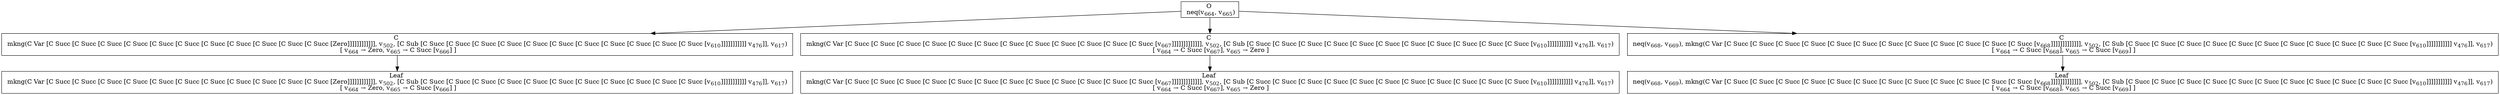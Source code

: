 digraph {
    graph [rankdir=TB
          ,bgcolor=transparent];
    node [shape=box
         ,fillcolor=white
         ,style=filled];
    0 [label=<O <BR/> neq(v<SUB>664</SUB>, v<SUB>665</SUB>)>];
    1 [label=<C <BR/> mkng(C Var [C Succ [C Succ [C Succ [C Succ [C Succ [C Succ [C Succ [C Succ [C Succ [C Succ [C Succ [Zero]]]]]]]]]]]], v<SUB>502</SUB>, [C Sub [C Succ [C Succ [C Succ [C Succ [C Succ [C Succ [C Succ [C Succ [C Succ [C Succ [C Succ [v<SUB>610</SUB>]]]]]]]]]]] v<SUB>476</SUB>]], v<SUB>617</SUB>) <BR/>  [ v<SUB>664</SUB> &rarr; Zero, v<SUB>665</SUB> &rarr; C Succ [v<SUB>666</SUB>] ] >];
    2 [label=<C <BR/> mkng(C Var [C Succ [C Succ [C Succ [C Succ [C Succ [C Succ [C Succ [C Succ [C Succ [C Succ [C Succ [C Succ [v<SUB>667</SUB>]]]]]]]]]]]]], v<SUB>502</SUB>, [C Sub [C Succ [C Succ [C Succ [C Succ [C Succ [C Succ [C Succ [C Succ [C Succ [C Succ [C Succ [v<SUB>610</SUB>]]]]]]]]]]] v<SUB>476</SUB>]], v<SUB>617</SUB>) <BR/>  [ v<SUB>664</SUB> &rarr; C Succ [v<SUB>667</SUB>], v<SUB>665</SUB> &rarr; Zero ] >];
    3 [label=<C <BR/> neq(v<SUB>668</SUB>, v<SUB>669</SUB>), mkng(C Var [C Succ [C Succ [C Succ [C Succ [C Succ [C Succ [C Succ [C Succ [C Succ [C Succ [C Succ [C Succ [v<SUB>668</SUB>]]]]]]]]]]]]], v<SUB>502</SUB>, [C Sub [C Succ [C Succ [C Succ [C Succ [C Succ [C Succ [C Succ [C Succ [C Succ [C Succ [C Succ [v<SUB>610</SUB>]]]]]]]]]]] v<SUB>476</SUB>]], v<SUB>617</SUB>) <BR/>  [ v<SUB>664</SUB> &rarr; C Succ [v<SUB>668</SUB>], v<SUB>665</SUB> &rarr; C Succ [v<SUB>669</SUB>] ] >];
    4 [label=<Leaf <BR/> mkng(C Var [C Succ [C Succ [C Succ [C Succ [C Succ [C Succ [C Succ [C Succ [C Succ [C Succ [C Succ [Zero]]]]]]]]]]]], v<SUB>502</SUB>, [C Sub [C Succ [C Succ [C Succ [C Succ [C Succ [C Succ [C Succ [C Succ [C Succ [C Succ [C Succ [v<SUB>610</SUB>]]]]]]]]]]] v<SUB>476</SUB>]], v<SUB>617</SUB>) <BR/>  [ v<SUB>664</SUB> &rarr; Zero, v<SUB>665</SUB> &rarr; C Succ [v<SUB>666</SUB>] ] >];
    5 [label=<Leaf <BR/> mkng(C Var [C Succ [C Succ [C Succ [C Succ [C Succ [C Succ [C Succ [C Succ [C Succ [C Succ [C Succ [C Succ [v<SUB>667</SUB>]]]]]]]]]]]]], v<SUB>502</SUB>, [C Sub [C Succ [C Succ [C Succ [C Succ [C Succ [C Succ [C Succ [C Succ [C Succ [C Succ [C Succ [v<SUB>610</SUB>]]]]]]]]]]] v<SUB>476</SUB>]], v<SUB>617</SUB>) <BR/>  [ v<SUB>664</SUB> &rarr; C Succ [v<SUB>667</SUB>], v<SUB>665</SUB> &rarr; Zero ] >];
    6 [label=<Leaf <BR/> neq(v<SUB>668</SUB>, v<SUB>669</SUB>), mkng(C Var [C Succ [C Succ [C Succ [C Succ [C Succ [C Succ [C Succ [C Succ [C Succ [C Succ [C Succ [C Succ [v<SUB>668</SUB>]]]]]]]]]]]]], v<SUB>502</SUB>, [C Sub [C Succ [C Succ [C Succ [C Succ [C Succ [C Succ [C Succ [C Succ [C Succ [C Succ [C Succ [v<SUB>610</SUB>]]]]]]]]]]] v<SUB>476</SUB>]], v<SUB>617</SUB>) <BR/>  [ v<SUB>664</SUB> &rarr; C Succ [v<SUB>668</SUB>], v<SUB>665</SUB> &rarr; C Succ [v<SUB>669</SUB>] ] >];
    0 -> 1 [label=""];
    0 -> 2 [label=""];
    0 -> 3 [label=""];
    1 -> 4 [label=""];
    2 -> 5 [label=""];
    3 -> 6 [label=""];
}